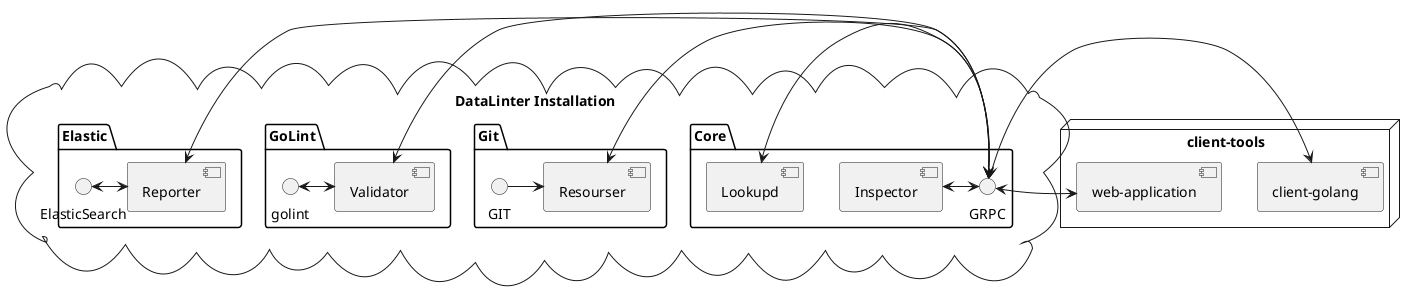 @startuml


cloud "DataLinter Installation"{
    package "Core" {
    interface GRPC
    [Inspector] <-> GRPC
    [Lookupd] <-> GRPC
    }

    package "Git" {
    GIT -> [Resourser]
    [Resourser] <-> GRPC
    }

    package "GoLint" {
    GRPC <-> [Validator]
    golint <-> [Validator]
    }

    package "Elastic" {
    GRPC <-> [Reporter]
    ElasticSearch <-> [Reporter]
    }
}

node "client-tools" {
    GRPC <-> [client-golang]
    GRPC <-> [web-application]
}
@enduml